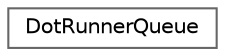 digraph "Graphical Class Hierarchy"
{
 // INTERACTIVE_SVG=YES
 // LATEX_PDF_SIZE
  bgcolor="transparent";
  edge [fontname=Helvetica,fontsize=10,labelfontname=Helvetica,labelfontsize=10];
  node [fontname=Helvetica,fontsize=10,shape=box,height=0.2,width=0.4];
  rankdir="LR";
  Node0 [label="DotRunnerQueue",height=0.2,width=0.4,color="grey40", fillcolor="white", style="filled",URL="$d6/dbb/class_dot_runner_queue.html",tooltip="Queue of dot jobs to run."];
}
